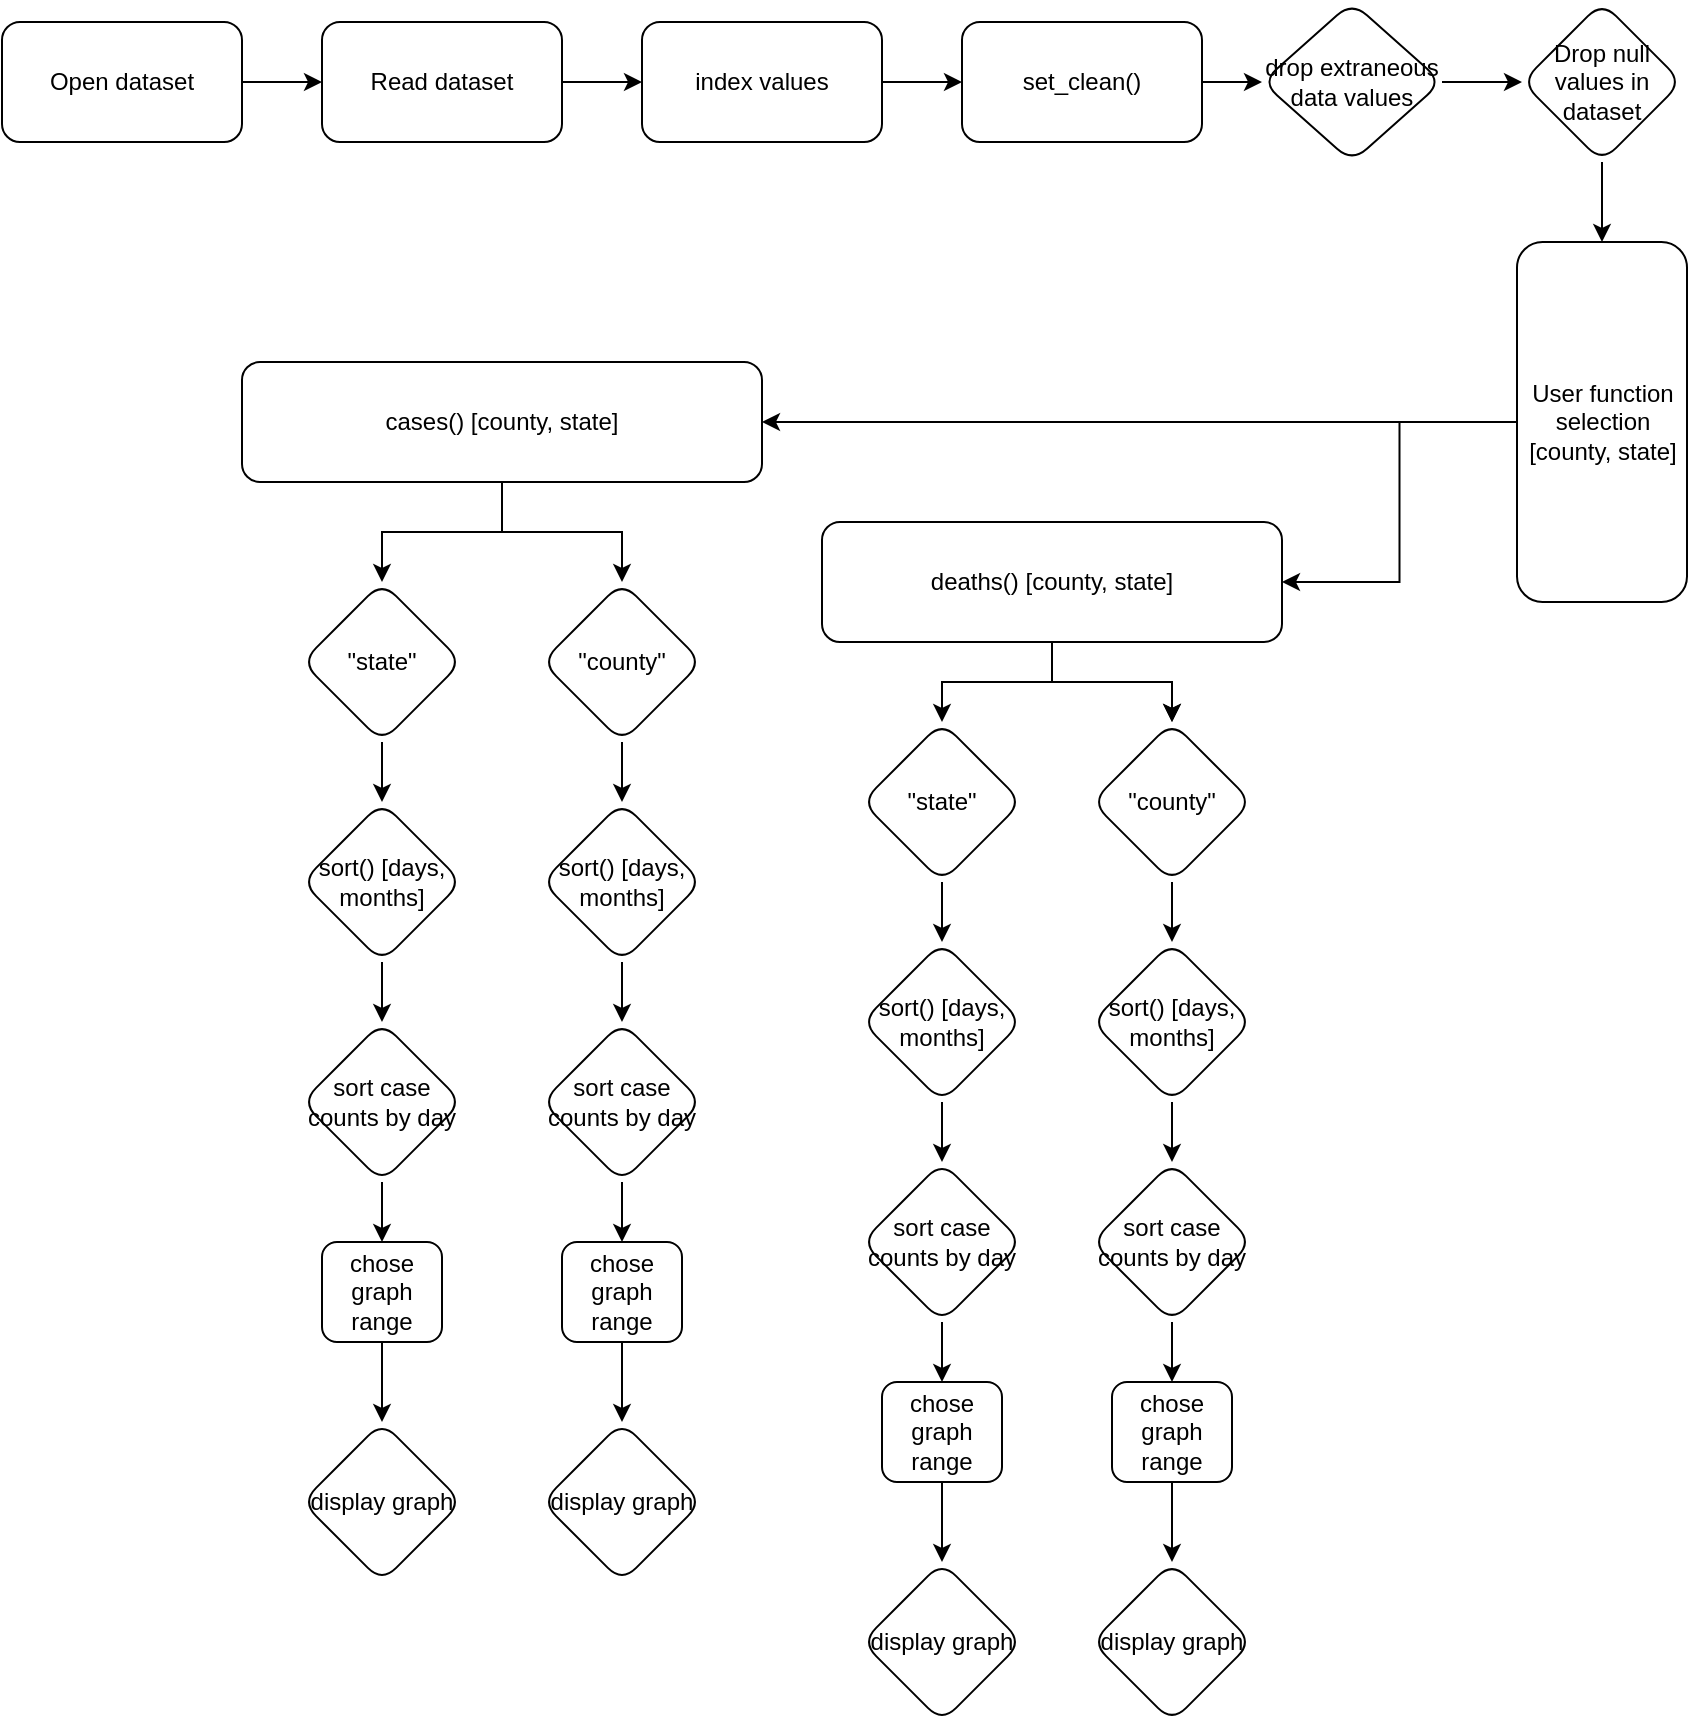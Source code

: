 <mxfile version="13.10.5" type="github">
  <diagram id="tAdPeTKJlN7bOHheGdF9" name="Page-1">
    <mxGraphModel dx="1422" dy="763" grid="1" gridSize="10" guides="1" tooltips="1" connect="1" arrows="1" fold="1" page="1" pageScale="1" pageWidth="850" pageHeight="1100" math="0" shadow="0">
      <root>
        <mxCell id="0" />
        <mxCell id="1" parent="0" />
        <mxCell id="iHuIv27mJ4IeMXVoEYGh-4" value="" style="edgeStyle=orthogonalEdgeStyle;rounded=0;orthogonalLoop=1;jettySize=auto;html=1;" parent="1" source="iHuIv27mJ4IeMXVoEYGh-1" target="iHuIv27mJ4IeMXVoEYGh-3" edge="1">
          <mxGeometry relative="1" as="geometry" />
        </mxCell>
        <mxCell id="iHuIv27mJ4IeMXVoEYGh-1" value="Open dataset" style="rounded=1;whiteSpace=wrap;html=1;" parent="1" vertex="1">
          <mxGeometry y="20" width="120" height="60" as="geometry" />
        </mxCell>
        <mxCell id="iHuIv27mJ4IeMXVoEYGh-6" value="" style="edgeStyle=orthogonalEdgeStyle;rounded=0;orthogonalLoop=1;jettySize=auto;html=1;" parent="1" source="iHuIv27mJ4IeMXVoEYGh-3" target="iHuIv27mJ4IeMXVoEYGh-5" edge="1">
          <mxGeometry relative="1" as="geometry" />
        </mxCell>
        <mxCell id="iHuIv27mJ4IeMXVoEYGh-3" value="Read dataset" style="whiteSpace=wrap;html=1;rounded=1;" parent="1" vertex="1">
          <mxGeometry x="160" y="20" width="120" height="60" as="geometry" />
        </mxCell>
        <mxCell id="iHuIv27mJ4IeMXVoEYGh-33" value="" style="edgeStyle=orthogonalEdgeStyle;rounded=0;orthogonalLoop=1;jettySize=auto;html=1;" parent="1" source="iHuIv27mJ4IeMXVoEYGh-5" target="iHuIv27mJ4IeMXVoEYGh-7" edge="1">
          <mxGeometry relative="1" as="geometry" />
        </mxCell>
        <mxCell id="iHuIv27mJ4IeMXVoEYGh-5" value="index values" style="whiteSpace=wrap;html=1;rounded=1;" parent="1" vertex="1">
          <mxGeometry x="320" y="20" width="120" height="60" as="geometry" />
        </mxCell>
        <mxCell id="iHuIv27mJ4IeMXVoEYGh-14" value="" style="edgeStyle=orthogonalEdgeStyle;rounded=0;orthogonalLoop=1;jettySize=auto;html=1;" parent="1" source="iHuIv27mJ4IeMXVoEYGh-7" target="iHuIv27mJ4IeMXVoEYGh-13" edge="1">
          <mxGeometry relative="1" as="geometry" />
        </mxCell>
        <mxCell id="iHuIv27mJ4IeMXVoEYGh-7" value="set_clean()" style="whiteSpace=wrap;html=1;rounded=1;" parent="1" vertex="1">
          <mxGeometry x="480" y="20" width="120" height="60" as="geometry" />
        </mxCell>
        <mxCell id="iHuIv27mJ4IeMXVoEYGh-16" value="" style="edgeStyle=orthogonalEdgeStyle;rounded=0;orthogonalLoop=1;jettySize=auto;html=1;" parent="1" source="iHuIv27mJ4IeMXVoEYGh-13" target="iHuIv27mJ4IeMXVoEYGh-15" edge="1">
          <mxGeometry relative="1" as="geometry" />
        </mxCell>
        <mxCell id="iHuIv27mJ4IeMXVoEYGh-13" value="drop extraneous data values" style="rhombus;whiteSpace=wrap;html=1;rounded=1;" parent="1" vertex="1">
          <mxGeometry x="630" y="10" width="90" height="80" as="geometry" />
        </mxCell>
        <mxCell id="iHuIv27mJ4IeMXVoEYGh-18" value="" style="edgeStyle=orthogonalEdgeStyle;rounded=0;orthogonalLoop=1;jettySize=auto;html=1;" parent="1" source="iHuIv27mJ4IeMXVoEYGh-15" target="iHuIv27mJ4IeMXVoEYGh-17" edge="1">
          <mxGeometry relative="1" as="geometry" />
        </mxCell>
        <mxCell id="iHuIv27mJ4IeMXVoEYGh-15" value="&lt;div&gt;Drop null values in dataset&lt;/div&gt;" style="rhombus;whiteSpace=wrap;html=1;rounded=1;" parent="1" vertex="1">
          <mxGeometry x="760" y="10" width="80" height="80" as="geometry" />
        </mxCell>
        <mxCell id="iHuIv27mJ4IeMXVoEYGh-23" value="" style="edgeStyle=orthogonalEdgeStyle;rounded=0;orthogonalLoop=1;jettySize=auto;html=1;" parent="1" source="iHuIv27mJ4IeMXVoEYGh-17" target="iHuIv27mJ4IeMXVoEYGh-22" edge="1">
          <mxGeometry relative="1" as="geometry" />
        </mxCell>
        <mxCell id="iHuIv27mJ4IeMXVoEYGh-25" value="" style="edgeStyle=orthogonalEdgeStyle;rounded=0;orthogonalLoop=1;jettySize=auto;html=1;" parent="1" source="iHuIv27mJ4IeMXVoEYGh-17" target="iHuIv27mJ4IeMXVoEYGh-24" edge="1">
          <mxGeometry relative="1" as="geometry" />
        </mxCell>
        <mxCell id="iHuIv27mJ4IeMXVoEYGh-17" value="User function selection [county, state]" style="whiteSpace=wrap;html=1;rounded=1;" parent="1" vertex="1">
          <mxGeometry x="757.5" y="130" width="85" height="180" as="geometry" />
        </mxCell>
        <mxCell id="djKttDt-YxFd_NFeAkNs-11" value="" style="edgeStyle=orthogonalEdgeStyle;rounded=0;orthogonalLoop=1;jettySize=auto;html=1;" edge="1" parent="1" source="iHuIv27mJ4IeMXVoEYGh-22" target="djKttDt-YxFd_NFeAkNs-10">
          <mxGeometry relative="1" as="geometry" />
        </mxCell>
        <mxCell id="djKttDt-YxFd_NFeAkNs-15" value="" style="edgeStyle=orthogonalEdgeStyle;rounded=0;orthogonalLoop=1;jettySize=auto;html=1;" edge="1" parent="1" source="iHuIv27mJ4IeMXVoEYGh-22" target="djKttDt-YxFd_NFeAkNs-14">
          <mxGeometry relative="1" as="geometry" />
        </mxCell>
        <mxCell id="iHuIv27mJ4IeMXVoEYGh-22" value="cases() [county, state]" style="whiteSpace=wrap;html=1;rounded=1;" parent="1" vertex="1">
          <mxGeometry x="120" y="190" width="260" height="60" as="geometry" />
        </mxCell>
        <mxCell id="djKttDt-YxFd_NFeAkNs-43" value="" style="edgeStyle=orthogonalEdgeStyle;rounded=0;orthogonalLoop=1;jettySize=auto;html=1;" edge="1" parent="1" source="iHuIv27mJ4IeMXVoEYGh-24" target="djKttDt-YxFd_NFeAkNs-35">
          <mxGeometry relative="1" as="geometry" />
        </mxCell>
        <mxCell id="djKttDt-YxFd_NFeAkNs-44" value="" style="edgeStyle=orthogonalEdgeStyle;rounded=0;orthogonalLoop=1;jettySize=auto;html=1;" edge="1" parent="1" source="iHuIv27mJ4IeMXVoEYGh-24" target="djKttDt-YxFd_NFeAkNs-35">
          <mxGeometry relative="1" as="geometry" />
        </mxCell>
        <mxCell id="djKttDt-YxFd_NFeAkNs-45" value="" style="edgeStyle=orthogonalEdgeStyle;rounded=0;orthogonalLoop=1;jettySize=auto;html=1;" edge="1" parent="1" source="iHuIv27mJ4IeMXVoEYGh-24" target="djKttDt-YxFd_NFeAkNs-33">
          <mxGeometry relative="1" as="geometry" />
        </mxCell>
        <mxCell id="iHuIv27mJ4IeMXVoEYGh-24" value="&lt;div&gt;deaths() [county, state]&lt;br&gt;&lt;/div&gt;" style="whiteSpace=wrap;html=1;rounded=1;" parent="1" vertex="1">
          <mxGeometry x="410" y="270" width="230" height="60" as="geometry" />
        </mxCell>
        <mxCell id="Fl7NyhwMVP9BRSrlcS8B-10" value="" style="edgeStyle=orthogonalEdgeStyle;rounded=0;orthogonalLoop=1;jettySize=auto;html=1;" parent="1" source="iHuIv27mJ4IeMXVoEYGh-34" target="Fl7NyhwMVP9BRSrlcS8B-9" edge="1">
          <mxGeometry relative="1" as="geometry" />
        </mxCell>
        <mxCell id="iHuIv27mJ4IeMXVoEYGh-34" value="sort() [days, months]" style="rhombus;whiteSpace=wrap;html=1;rounded=1;" parent="1" vertex="1">
          <mxGeometry x="150" y="410" width="80" height="80" as="geometry" />
        </mxCell>
        <mxCell id="Fl7NyhwMVP9BRSrlcS8B-25" value="" style="edgeStyle=orthogonalEdgeStyle;rounded=0;orthogonalLoop=1;jettySize=auto;html=1;" parent="1" source="Fl7NyhwMVP9BRSrlcS8B-9" target="Fl7NyhwMVP9BRSrlcS8B-24" edge="1">
          <mxGeometry relative="1" as="geometry" />
        </mxCell>
        <mxCell id="Fl7NyhwMVP9BRSrlcS8B-9" value="sort case counts by day" style="rhombus;whiteSpace=wrap;html=1;rounded=1;" parent="1" vertex="1">
          <mxGeometry x="150" y="520" width="80" height="80" as="geometry" />
        </mxCell>
        <mxCell id="Fl7NyhwMVP9BRSrlcS8B-37" value="" style="edgeStyle=orthogonalEdgeStyle;rounded=0;orthogonalLoop=1;jettySize=auto;html=1;" parent="1" source="Fl7NyhwMVP9BRSrlcS8B-24" target="Fl7NyhwMVP9BRSrlcS8B-36" edge="1">
          <mxGeometry relative="1" as="geometry" />
        </mxCell>
        <mxCell id="Fl7NyhwMVP9BRSrlcS8B-24" value="chose graph range" style="whiteSpace=wrap;html=1;rounded=1;" parent="1" vertex="1">
          <mxGeometry x="160" y="630" width="60" height="50" as="geometry" />
        </mxCell>
        <mxCell id="Fl7NyhwMVP9BRSrlcS8B-36" value="display graph" style="rhombus;whiteSpace=wrap;html=1;rounded=1;" parent="1" vertex="1">
          <mxGeometry x="150" y="720" width="80" height="80" as="geometry" />
        </mxCell>
        <mxCell id="djKttDt-YxFd_NFeAkNs-16" value="" style="edgeStyle=orthogonalEdgeStyle;rounded=0;orthogonalLoop=1;jettySize=auto;html=1;" edge="1" parent="1" source="djKttDt-YxFd_NFeAkNs-10" target="iHuIv27mJ4IeMXVoEYGh-34">
          <mxGeometry relative="1" as="geometry" />
        </mxCell>
        <mxCell id="djKttDt-YxFd_NFeAkNs-10" value="&quot;state&quot;" style="rhombus;whiteSpace=wrap;html=1;rounded=1;" vertex="1" parent="1">
          <mxGeometry x="150" y="300" width="80" height="80" as="geometry" />
        </mxCell>
        <mxCell id="djKttDt-YxFd_NFeAkNs-24" value="" style="edgeStyle=orthogonalEdgeStyle;rounded=0;orthogonalLoop=1;jettySize=auto;html=1;" edge="1" parent="1" source="djKttDt-YxFd_NFeAkNs-14" target="djKttDt-YxFd_NFeAkNs-18">
          <mxGeometry relative="1" as="geometry" />
        </mxCell>
        <mxCell id="djKttDt-YxFd_NFeAkNs-14" value="&quot;county&quot;" style="rhombus;whiteSpace=wrap;html=1;rounded=1;" vertex="1" parent="1">
          <mxGeometry x="270" y="300" width="80" height="80" as="geometry" />
        </mxCell>
        <mxCell id="djKttDt-YxFd_NFeAkNs-17" value="" style="edgeStyle=orthogonalEdgeStyle;rounded=0;orthogonalLoop=1;jettySize=auto;html=1;" edge="1" source="djKttDt-YxFd_NFeAkNs-18" target="djKttDt-YxFd_NFeAkNs-20" parent="1">
          <mxGeometry relative="1" as="geometry" />
        </mxCell>
        <mxCell id="djKttDt-YxFd_NFeAkNs-18" value="sort() [days, months]" style="rhombus;whiteSpace=wrap;html=1;rounded=1;" vertex="1" parent="1">
          <mxGeometry x="270" y="410" width="80" height="80" as="geometry" />
        </mxCell>
        <mxCell id="djKttDt-YxFd_NFeAkNs-19" value="" style="edgeStyle=orthogonalEdgeStyle;rounded=0;orthogonalLoop=1;jettySize=auto;html=1;" edge="1" source="djKttDt-YxFd_NFeAkNs-20" target="djKttDt-YxFd_NFeAkNs-22" parent="1">
          <mxGeometry relative="1" as="geometry" />
        </mxCell>
        <mxCell id="djKttDt-YxFd_NFeAkNs-20" value="sort case counts by day" style="rhombus;whiteSpace=wrap;html=1;rounded=1;" vertex="1" parent="1">
          <mxGeometry x="270" y="520" width="80" height="80" as="geometry" />
        </mxCell>
        <mxCell id="djKttDt-YxFd_NFeAkNs-21" value="" style="edgeStyle=orthogonalEdgeStyle;rounded=0;orthogonalLoop=1;jettySize=auto;html=1;" edge="1" source="djKttDt-YxFd_NFeAkNs-22" target="djKttDt-YxFd_NFeAkNs-23" parent="1">
          <mxGeometry relative="1" as="geometry" />
        </mxCell>
        <mxCell id="djKttDt-YxFd_NFeAkNs-22" value="chose graph range" style="whiteSpace=wrap;html=1;rounded=1;" vertex="1" parent="1">
          <mxGeometry x="280" y="630" width="60" height="50" as="geometry" />
        </mxCell>
        <mxCell id="djKttDt-YxFd_NFeAkNs-23" value="display graph" style="rhombus;whiteSpace=wrap;html=1;rounded=1;" vertex="1" parent="1">
          <mxGeometry x="270" y="720" width="80" height="80" as="geometry" />
        </mxCell>
        <mxCell id="djKttDt-YxFd_NFeAkNs-25" value="" style="edgeStyle=orthogonalEdgeStyle;rounded=0;orthogonalLoop=1;jettySize=auto;html=1;" edge="1" source="djKttDt-YxFd_NFeAkNs-26" target="djKttDt-YxFd_NFeAkNs-28" parent="1">
          <mxGeometry relative="1" as="geometry" />
        </mxCell>
        <mxCell id="djKttDt-YxFd_NFeAkNs-26" value="sort() [days, months]" style="rhombus;whiteSpace=wrap;html=1;rounded=1;" vertex="1" parent="1">
          <mxGeometry x="430" y="480" width="80" height="80" as="geometry" />
        </mxCell>
        <mxCell id="djKttDt-YxFd_NFeAkNs-27" value="" style="edgeStyle=orthogonalEdgeStyle;rounded=0;orthogonalLoop=1;jettySize=auto;html=1;" edge="1" source="djKttDt-YxFd_NFeAkNs-28" target="djKttDt-YxFd_NFeAkNs-30" parent="1">
          <mxGeometry relative="1" as="geometry" />
        </mxCell>
        <mxCell id="djKttDt-YxFd_NFeAkNs-28" value="sort case counts by day" style="rhombus;whiteSpace=wrap;html=1;rounded=1;" vertex="1" parent="1">
          <mxGeometry x="430" y="590" width="80" height="80" as="geometry" />
        </mxCell>
        <mxCell id="djKttDt-YxFd_NFeAkNs-29" value="" style="edgeStyle=orthogonalEdgeStyle;rounded=0;orthogonalLoop=1;jettySize=auto;html=1;" edge="1" source="djKttDt-YxFd_NFeAkNs-30" target="djKttDt-YxFd_NFeAkNs-31" parent="1">
          <mxGeometry relative="1" as="geometry" />
        </mxCell>
        <mxCell id="djKttDt-YxFd_NFeAkNs-30" value="chose graph range" style="whiteSpace=wrap;html=1;rounded=1;" vertex="1" parent="1">
          <mxGeometry x="440" y="700" width="60" height="50" as="geometry" />
        </mxCell>
        <mxCell id="djKttDt-YxFd_NFeAkNs-31" value="display graph" style="rhombus;whiteSpace=wrap;html=1;rounded=1;" vertex="1" parent="1">
          <mxGeometry x="430" y="790" width="80" height="80" as="geometry" />
        </mxCell>
        <mxCell id="djKttDt-YxFd_NFeAkNs-32" value="" style="edgeStyle=orthogonalEdgeStyle;rounded=0;orthogonalLoop=1;jettySize=auto;html=1;" edge="1" source="djKttDt-YxFd_NFeAkNs-33" target="djKttDt-YxFd_NFeAkNs-26" parent="1">
          <mxGeometry relative="1" as="geometry" />
        </mxCell>
        <mxCell id="djKttDt-YxFd_NFeAkNs-33" value="&quot;state&quot;" style="rhombus;whiteSpace=wrap;html=1;rounded=1;" vertex="1" parent="1">
          <mxGeometry x="430" y="370" width="80" height="80" as="geometry" />
        </mxCell>
        <mxCell id="djKttDt-YxFd_NFeAkNs-34" value="" style="edgeStyle=orthogonalEdgeStyle;rounded=0;orthogonalLoop=1;jettySize=auto;html=1;" edge="1" source="djKttDt-YxFd_NFeAkNs-35" target="djKttDt-YxFd_NFeAkNs-37" parent="1">
          <mxGeometry relative="1" as="geometry" />
        </mxCell>
        <mxCell id="djKttDt-YxFd_NFeAkNs-35" value="&quot;county&quot;" style="rhombus;whiteSpace=wrap;html=1;rounded=1;" vertex="1" parent="1">
          <mxGeometry x="545" y="370" width="80" height="80" as="geometry" />
        </mxCell>
        <mxCell id="djKttDt-YxFd_NFeAkNs-36" value="" style="edgeStyle=orthogonalEdgeStyle;rounded=0;orthogonalLoop=1;jettySize=auto;html=1;" edge="1" source="djKttDt-YxFd_NFeAkNs-37" target="djKttDt-YxFd_NFeAkNs-39" parent="1">
          <mxGeometry relative="1" as="geometry" />
        </mxCell>
        <mxCell id="djKttDt-YxFd_NFeAkNs-37" value="sort() [days, months]" style="rhombus;whiteSpace=wrap;html=1;rounded=1;" vertex="1" parent="1">
          <mxGeometry x="545" y="480" width="80" height="80" as="geometry" />
        </mxCell>
        <mxCell id="djKttDt-YxFd_NFeAkNs-38" value="" style="edgeStyle=orthogonalEdgeStyle;rounded=0;orthogonalLoop=1;jettySize=auto;html=1;" edge="1" source="djKttDt-YxFd_NFeAkNs-39" target="djKttDt-YxFd_NFeAkNs-41" parent="1">
          <mxGeometry relative="1" as="geometry" />
        </mxCell>
        <mxCell id="djKttDt-YxFd_NFeAkNs-39" value="sort case counts by day" style="rhombus;whiteSpace=wrap;html=1;rounded=1;" vertex="1" parent="1">
          <mxGeometry x="545" y="590" width="80" height="80" as="geometry" />
        </mxCell>
        <mxCell id="djKttDt-YxFd_NFeAkNs-40" value="" style="edgeStyle=orthogonalEdgeStyle;rounded=0;orthogonalLoop=1;jettySize=auto;html=1;" edge="1" source="djKttDt-YxFd_NFeAkNs-41" target="djKttDt-YxFd_NFeAkNs-42" parent="1">
          <mxGeometry relative="1" as="geometry" />
        </mxCell>
        <mxCell id="djKttDt-YxFd_NFeAkNs-41" value="chose graph range" style="whiteSpace=wrap;html=1;rounded=1;" vertex="1" parent="1">
          <mxGeometry x="555" y="700" width="60" height="50" as="geometry" />
        </mxCell>
        <mxCell id="djKttDt-YxFd_NFeAkNs-42" value="display graph" style="rhombus;whiteSpace=wrap;html=1;rounded=1;" vertex="1" parent="1">
          <mxGeometry x="545" y="790" width="80" height="80" as="geometry" />
        </mxCell>
      </root>
    </mxGraphModel>
  </diagram>
</mxfile>
